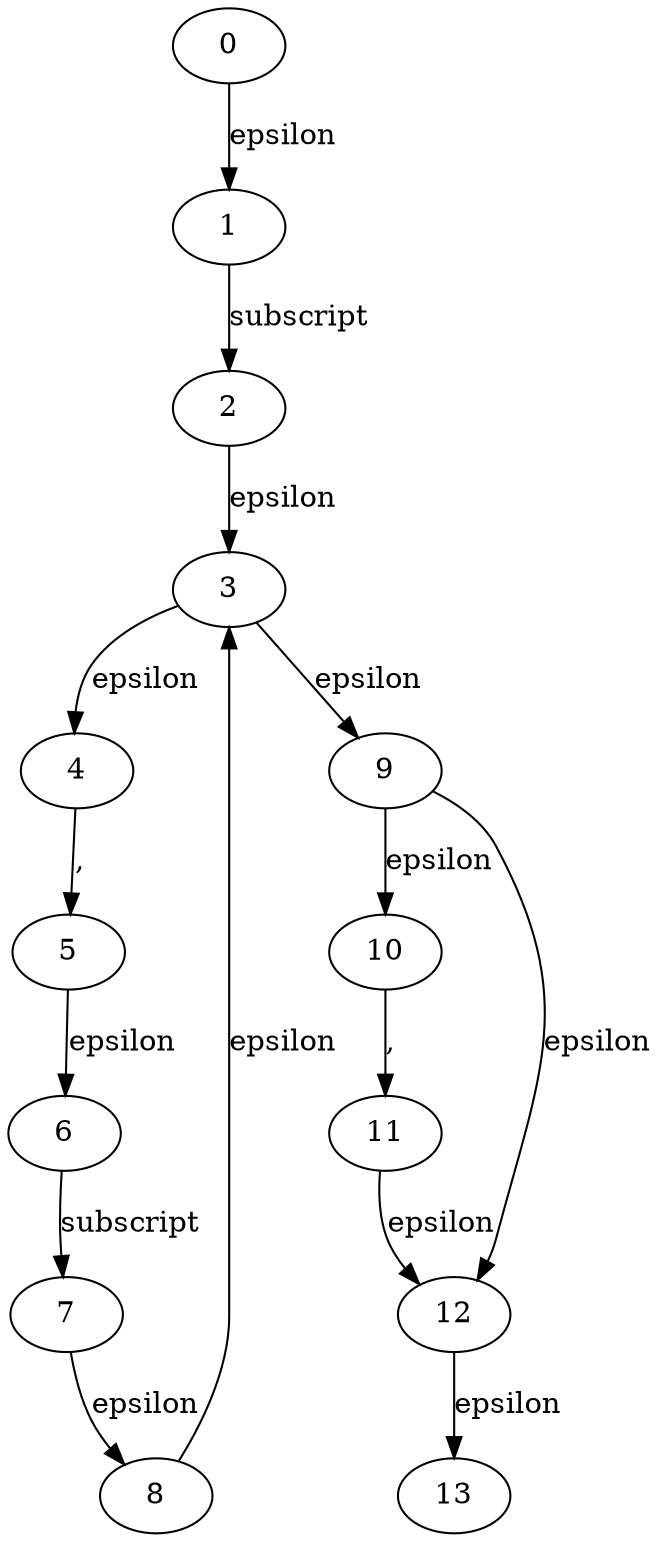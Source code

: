 
digraph subscriptlist {
  0->1[label=epsilon]
  1->2[label=subscript]
  2->3[label=epsilon]
  3->4[label=epsilon]
  4->5[label=","]
  5->6[label=epsilon]
  6->7[label=subscript]
  7->8[label=epsilon]
  8->3[label=epsilon]
  3->9[label=epsilon]
  9->10[label=epsilon]
  10->11[label=","]
  11->12[label=epsilon]
  12->13[label=epsilon]
  9->12[label=epsilon]
}
